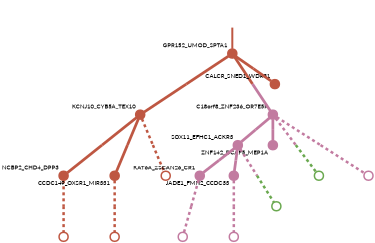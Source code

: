 strict digraph  {
graph[splines=false]; nodesep=0.7; rankdir=TB; ranksep=0.6; forcelabels=true; dpi=600; size=2.5;
0 [color="#be5742ff", fillcolor="#be5742ff", fixedsize=true, fontname=Lato, fontsize="12pt", height="0.25", label="", penwidth=3, shape=circle, style=filled, xlabel=NCBP2_CHD4_DPP3];
15 [color="#be5742ff", fillcolor="#be5742ff", fixedsize=true, fontname=Lato, fontsize="12pt", height="0.25", label="", penwidth=3, shape=circle, style=solid, xlabel=""];
1 [color="#be5742ff", fillcolor="#be5742ff", fixedsize=true, fontname=Lato, fontsize="12pt", height="0.25", label="", penwidth=3, shape=circle, style=filled, xlabel=GPR152_UMOD_SPTA1];
3 [color="#be5742ff", fillcolor="#be5742ff", fixedsize=true, fontname=Lato, fontsize="12pt", height="0.25", label="", penwidth=3, shape=circle, style=filled, xlabel=KCNJ10_CYB5A_TEX10];
4 [color="#c27ba0ff", fillcolor="#c27ba0ff", fixedsize=true, fontname=Lato, fontsize="12pt", height="0.25", label="", penwidth=3, shape=circle, style=filled, xlabel=C18orf8_ZNF236_OR7E5P];
5 [color="#be5742ff", fillcolor="#be5742ff", fixedsize=true, fontname=Lato, fontsize="12pt", height="0.25", label="", penwidth=3, shape=circle, style=filled, xlabel=CALCR_SNED1_WDR81];
2 [color="#be5742ff", fillcolor="#be5742ff", fixedsize=true, fontname=Lato, fontsize="12pt", height="0.25", label="", penwidth=3, shape=circle, style=filled, xlabel=CCDC149_OXSR1_MIR331];
16 [color="#be5742ff", fillcolor="#be5742ff", fixedsize=true, fontname=Lato, fontsize="12pt", height="0.25", label="", penwidth=3, shape=circle, style=solid, xlabel=""];
17 [color="#be5742ff", fillcolor="#be5742ff", fixedsize=true, fontname=Lato, fontsize="12pt", height="0.25", label="", penwidth=3, shape=circle, style=solid, xlabel=""];
6 [color="#c27ba0ff", fillcolor="#c27ba0ff", fixedsize=true, fontname=Lato, fontsize="12pt", height="0.25", label="", penwidth=3, shape=circle, style=filled, xlabel=SOX11_EFHC1_ACKR3];
7 [color="#c27ba0ff", fillcolor="#c27ba0ff", fixedsize=true, fontname=Lato, fontsize="12pt", height="0.25", label="", penwidth=3, shape=circle, style=filled, xlabel=ZNF142_DCAF5_MEP1A];
10 [color="#6aa84fff", fillcolor="#6aa84fff", fixedsize=true, fontname=Lato, fontsize="12pt", height="0.25", label="", penwidth=3, shape=circle, style=solid, xlabel=""];
12 [color="#c27ba0ff", fillcolor="#c27ba0ff", fixedsize=true, fontname=Lato, fontsize="12pt", height="0.25", label="", penwidth=3, shape=circle, style=solid, xlabel=""];
8 [color="#c27ba0ff", fillcolor="#c27ba0ff", fixedsize=true, fontname=Lato, fontsize="12pt", height="0.25", label="", penwidth=3, shape=circle, style=filled, xlabel=KAT6A_ZSCAN26_CR1];
9 [color="#c27ba0ff", fillcolor="#c27ba0ff", fixedsize=true, fontname=Lato, fontsize="12pt", height="0.25", label="", penwidth=3, shape=circle, style=filled, xlabel=JADE1_FMN2_CCDC33];
11 [color="#6aa84fff", fillcolor="#6aa84fff", fixedsize=true, fontname=Lato, fontsize="12pt", height="0.25", label="", penwidth=3, shape=circle, style=solid, xlabel=""];
13 [color="#c27ba0ff", fillcolor="#c27ba0ff", fixedsize=true, fontname=Lato, fontsize="12pt", height="0.25", label="", penwidth=3, shape=circle, style=solid, xlabel=""];
14 [color="#c27ba0ff", fillcolor="#c27ba0ff", fixedsize=true, fontname=Lato, fontsize="12pt", height="0.25", label="", penwidth=3, shape=circle, style=solid, xlabel=""];
normal [label="", penwidth=3, style=invis, xlabel=GPR152_UMOD_SPTA1];
0 -> 15  [arrowsize=0, color="#be5742ff;0.5:#be5742ff", minlen="2.0", penwidth=5, style=dashed];
1 -> 3  [arrowsize=0, color="#be5742ff;0.5:#be5742ff", minlen="2.0", penwidth="5.5", style=solid];
1 -> 4  [arrowsize=0, color="#be5742ff;0.5:#c27ba0ff", minlen="2.0", penwidth="5.5", style=solid];
1 -> 5  [arrowsize=0, color="#be5742ff;0.5:#be5742ff", minlen="1.7999998331069946", penwidth="5.5", style=solid];
3 -> 0  [arrowsize=0, color="#be5742ff;0.5:#be5742ff", minlen="2.0", penwidth="5.5", style=solid];
3 -> 2  [arrowsize=0, color="#be5742ff;0.5:#be5742ff", minlen="2.0", penwidth="5.5", style=solid];
3 -> 17  [arrowsize=0, color="#be5742ff;0.5:#be5742ff", minlen="2.0", penwidth=5, style=dashed];
4 -> 6  [arrowsize=0, color="#c27ba0ff;0.5:#c27ba0ff", minlen="1.7999998331069946", penwidth="5.5", style=solid];
4 -> 7  [arrowsize=0, color="#c27ba0ff;0.5:#c27ba0ff", minlen="1.7999998331069946", penwidth="5.5", style=solid];
4 -> 10  [arrowsize=0, color="#c27ba0ff;0.5:#6aa84fff", minlen="2.0", penwidth=5, style=dashed];
4 -> 12  [arrowsize=0, color="#c27ba0ff;0.5:#c27ba0ff", minlen="2.0", penwidth=5, style=dashed];
2 -> 16  [arrowsize=0, color="#be5742ff;0.5:#be5742ff", minlen="2.0", penwidth=5, style=dashed];
6 -> 8  [arrowsize=0, color="#c27ba0ff;0.5:#c27ba0ff", minlen="1.5999999046325684", penwidth="5.5", style=solid];
6 -> 9  [arrowsize=0, color="#c27ba0ff;0.5:#c27ba0ff", minlen="1.0", penwidth="5.5", style=solid];
6 -> 11  [arrowsize=0, color="#c27ba0ff;0.5:#6aa84fff", minlen="2.0", penwidth=5, style=dashed];
8 -> 13  [arrowsize=0, color="#c27ba0ff;0.5:#c27ba0ff", minlen="2.0", penwidth=5, style=dashed];
9 -> 14  [arrowsize=0, color="#c27ba0ff;0.5:#c27ba0ff", minlen="2.0", penwidth=5, style=dashed];
normal -> 1  [arrowsize=0, color="#be5742ff", label="", penwidth=4, style=solid];
}
